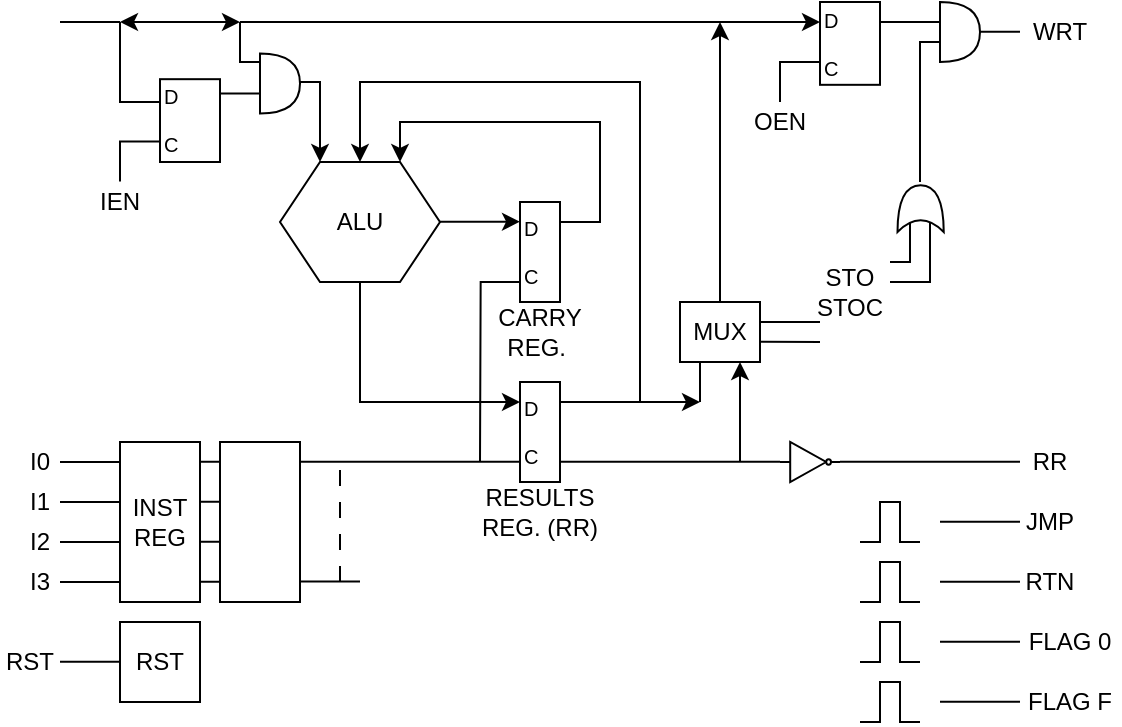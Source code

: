 <mxfile version="24.7.17">
  <diagram name="Page-1" id="_951d7OEIctJn5ykld_Z">
    <mxGraphModel dx="989" dy="582" grid="1" gridSize="10" guides="1" tooltips="1" connect="1" arrows="1" fold="1" page="1" pageScale="1" pageWidth="850" pageHeight="1100" math="0" shadow="0">
      <root>
        <mxCell id="0" />
        <mxCell id="1" parent="0" />
        <mxCell id="iKLxPPUA8jMq7jzH-3Aa-2" value="INST&lt;div&gt;REG&lt;/div&gt;" style="rounded=0;whiteSpace=wrap;html=1;" vertex="1" parent="1">
          <mxGeometry x="190" y="370" width="40" height="80" as="geometry" />
        </mxCell>
        <mxCell id="iKLxPPUA8jMq7jzH-3Aa-3" value="" style="rounded=0;whiteSpace=wrap;html=1;" vertex="1" parent="1">
          <mxGeometry x="240" y="370" width="40" height="80" as="geometry" />
        </mxCell>
        <mxCell id="iKLxPPUA8jMq7jzH-3Aa-4" value="" style="endArrow=none;html=1;rounded=0;" edge="1" parent="1">
          <mxGeometry width="50" height="50" relative="1" as="geometry">
            <mxPoint x="160" y="380" as="sourcePoint" />
            <mxPoint x="190" y="380" as="targetPoint" />
          </mxGeometry>
        </mxCell>
        <mxCell id="iKLxPPUA8jMq7jzH-3Aa-5" value="" style="endArrow=none;html=1;rounded=0;" edge="1" parent="1">
          <mxGeometry width="50" height="50" relative="1" as="geometry">
            <mxPoint x="160" y="400" as="sourcePoint" />
            <mxPoint x="190" y="400" as="targetPoint" />
          </mxGeometry>
        </mxCell>
        <mxCell id="iKLxPPUA8jMq7jzH-3Aa-6" value="" style="endArrow=none;html=1;rounded=0;" edge="1" parent="1">
          <mxGeometry width="50" height="50" relative="1" as="geometry">
            <mxPoint x="160" y="420" as="sourcePoint" />
            <mxPoint x="190" y="420" as="targetPoint" />
          </mxGeometry>
        </mxCell>
        <mxCell id="iKLxPPUA8jMq7jzH-3Aa-7" value="" style="endArrow=none;html=1;rounded=0;" edge="1" parent="1">
          <mxGeometry width="50" height="50" relative="1" as="geometry">
            <mxPoint x="160" y="440" as="sourcePoint" />
            <mxPoint x="190" y="440" as="targetPoint" />
          </mxGeometry>
        </mxCell>
        <mxCell id="iKLxPPUA8jMq7jzH-3Aa-8" value="" style="endArrow=none;html=1;rounded=0;" edge="1" parent="1">
          <mxGeometry width="50" height="50" relative="1" as="geometry">
            <mxPoint x="230" y="379.88" as="sourcePoint" />
            <mxPoint x="240" y="379.88" as="targetPoint" />
          </mxGeometry>
        </mxCell>
        <mxCell id="iKLxPPUA8jMq7jzH-3Aa-9" value="" style="endArrow=none;html=1;rounded=0;" edge="1" parent="1">
          <mxGeometry width="50" height="50" relative="1" as="geometry">
            <mxPoint x="230" y="399.88" as="sourcePoint" />
            <mxPoint x="240" y="399.88" as="targetPoint" />
          </mxGeometry>
        </mxCell>
        <mxCell id="iKLxPPUA8jMq7jzH-3Aa-10" value="" style="endArrow=none;html=1;rounded=0;" edge="1" parent="1">
          <mxGeometry width="50" height="50" relative="1" as="geometry">
            <mxPoint x="230" y="419.88" as="sourcePoint" />
            <mxPoint x="240" y="419.88" as="targetPoint" />
          </mxGeometry>
        </mxCell>
        <mxCell id="iKLxPPUA8jMq7jzH-3Aa-11" value="" style="endArrow=none;html=1;rounded=0;" edge="1" parent="1">
          <mxGeometry width="50" height="50" relative="1" as="geometry">
            <mxPoint x="230" y="439.88" as="sourcePoint" />
            <mxPoint x="240" y="439.88" as="targetPoint" />
          </mxGeometry>
        </mxCell>
        <mxCell id="iKLxPPUA8jMq7jzH-3Aa-12" value="RST" style="rounded=0;whiteSpace=wrap;html=1;" vertex="1" parent="1">
          <mxGeometry x="190" y="460" width="40" height="40" as="geometry" />
        </mxCell>
        <mxCell id="iKLxPPUA8jMq7jzH-3Aa-13" value="" style="endArrow=none;html=1;rounded=0;" edge="1" parent="1">
          <mxGeometry width="50" height="50" relative="1" as="geometry">
            <mxPoint x="160" y="479.83" as="sourcePoint" />
            <mxPoint x="190" y="479.83" as="targetPoint" />
          </mxGeometry>
        </mxCell>
        <mxCell id="iKLxPPUA8jMq7jzH-3Aa-14" value="D&lt;div style=&quot;font-size: 10px;&quot;&gt;&lt;br style=&quot;font-size: 10px;&quot;&gt;&lt;/div&gt;&lt;div style=&quot;font-size: 10px;&quot;&gt;C&lt;/div&gt;" style="rounded=0;whiteSpace=wrap;html=1;fontSize=10;align=left;" vertex="1" parent="1">
          <mxGeometry x="390" y="340" width="20" height="50" as="geometry" />
        </mxCell>
        <mxCell id="iKLxPPUA8jMq7jzH-3Aa-15" value="" style="endArrow=none;html=1;rounded=0;" edge="1" parent="1">
          <mxGeometry width="50" height="50" relative="1" as="geometry">
            <mxPoint x="280" y="379.86" as="sourcePoint" />
            <mxPoint x="390" y="379.86" as="targetPoint" />
          </mxGeometry>
        </mxCell>
        <mxCell id="iKLxPPUA8jMq7jzH-3Aa-18" value="" style="endArrow=none;html=1;rounded=0;" edge="1" parent="1">
          <mxGeometry width="50" height="50" relative="1" as="geometry">
            <mxPoint x="280" y="439.78" as="sourcePoint" />
            <mxPoint x="310" y="439.78" as="targetPoint" />
          </mxGeometry>
        </mxCell>
        <mxCell id="iKLxPPUA8jMq7jzH-3Aa-19" value="" style="endArrow=none;dashed=1;html=1;rounded=0;jumpSize=6;startSize=6;strokeWidth=1;dashPattern=8 8;" edge="1" parent="1">
          <mxGeometry width="50" height="50" relative="1" as="geometry">
            <mxPoint x="300" y="439.95" as="sourcePoint" />
            <mxPoint x="300" y="379.95" as="targetPoint" />
          </mxGeometry>
        </mxCell>
        <mxCell id="iKLxPPUA8jMq7jzH-3Aa-20" value="RESULTS REG. (RR)" style="text;html=1;align=center;verticalAlign=middle;whiteSpace=wrap;rounded=0;" vertex="1" parent="1">
          <mxGeometry x="370" y="390" width="60" height="30" as="geometry" />
        </mxCell>
        <mxCell id="iKLxPPUA8jMq7jzH-3Aa-21" value="D&lt;div style=&quot;font-size: 10px;&quot;&gt;&lt;br style=&quot;font-size: 10px;&quot;&gt;&lt;/div&gt;&lt;div style=&quot;font-size: 10px;&quot;&gt;C&lt;/div&gt;" style="rounded=0;whiteSpace=wrap;html=1;fontSize=10;align=left;" vertex="1" parent="1">
          <mxGeometry x="390" y="250" width="20" height="50" as="geometry" />
        </mxCell>
        <mxCell id="iKLxPPUA8jMq7jzH-3Aa-22" value="CARRY REG.&amp;nbsp;" style="text;html=1;align=center;verticalAlign=middle;whiteSpace=wrap;rounded=0;" vertex="1" parent="1">
          <mxGeometry x="370" y="300" width="60" height="30" as="geometry" />
        </mxCell>
        <mxCell id="iKLxPPUA8jMq7jzH-3Aa-24" value="" style="verticalLabelPosition=bottom;shadow=0;dashed=0;align=center;html=1;verticalAlign=top;shape=mxgraph.electrical.logic_gates.inverter_2" vertex="1" parent="1">
          <mxGeometry x="520" y="370" width="30" height="20" as="geometry" />
        </mxCell>
        <mxCell id="iKLxPPUA8jMq7jzH-3Aa-27" value="ALU" style="shape=hexagon;perimeter=hexagonPerimeter2;whiteSpace=wrap;html=1;fixedSize=1;size=20;" vertex="1" parent="1">
          <mxGeometry x="270" y="230" width="80" height="60" as="geometry" />
        </mxCell>
        <mxCell id="iKLxPPUA8jMq7jzH-3Aa-28" value="" style="endArrow=classic;html=1;rounded=0;" edge="1" parent="1">
          <mxGeometry width="50" height="50" relative="1" as="geometry">
            <mxPoint x="310" y="290" as="sourcePoint" />
            <mxPoint x="390" y="350" as="targetPoint" />
            <Array as="points">
              <mxPoint x="310" y="350" />
            </Array>
          </mxGeometry>
        </mxCell>
        <mxCell id="iKLxPPUA8jMq7jzH-3Aa-29" value="" style="endArrow=classic;html=1;rounded=0;" edge="1" parent="1">
          <mxGeometry width="50" height="50" relative="1" as="geometry">
            <mxPoint x="350" y="259.83" as="sourcePoint" />
            <mxPoint x="390" y="259.83" as="targetPoint" />
          </mxGeometry>
        </mxCell>
        <mxCell id="iKLxPPUA8jMq7jzH-3Aa-30" value="" style="endArrow=none;html=1;rounded=0;" edge="1" parent="1">
          <mxGeometry width="50" height="50" relative="1" as="geometry">
            <mxPoint x="370" y="380" as="sourcePoint" />
            <mxPoint x="390" y="290" as="targetPoint" />
            <Array as="points">
              <mxPoint x="370.33" y="290" />
            </Array>
          </mxGeometry>
        </mxCell>
        <mxCell id="iKLxPPUA8jMq7jzH-3Aa-31" value="" style="endArrow=classic;html=1;rounded=0;" edge="1" parent="1">
          <mxGeometry width="50" height="50" relative="1" as="geometry">
            <mxPoint x="410" y="350" as="sourcePoint" />
            <mxPoint x="310" y="230" as="targetPoint" />
            <Array as="points">
              <mxPoint x="450" y="350" />
              <mxPoint x="450" y="190" />
              <mxPoint x="310" y="190" />
            </Array>
          </mxGeometry>
        </mxCell>
        <mxCell id="iKLxPPUA8jMq7jzH-3Aa-33" value="" style="endArrow=classic;html=1;rounded=0;" edge="1" parent="1">
          <mxGeometry width="50" height="50" relative="1" as="geometry">
            <mxPoint x="410" y="260" as="sourcePoint" />
            <mxPoint x="330" y="230" as="targetPoint" />
            <Array as="points">
              <mxPoint x="430" y="260" />
              <mxPoint x="430" y="210" />
              <mxPoint x="330" y="210" />
            </Array>
          </mxGeometry>
        </mxCell>
        <mxCell id="iKLxPPUA8jMq7jzH-3Aa-34" value="MUX" style="rounded=0;whiteSpace=wrap;html=1;" vertex="1" parent="1">
          <mxGeometry x="470" y="300" width="40" height="30" as="geometry" />
        </mxCell>
        <mxCell id="iKLxPPUA8jMq7jzH-3Aa-35" value="" style="endArrow=classic;html=1;rounded=0;" edge="1" parent="1">
          <mxGeometry width="50" height="50" relative="1" as="geometry">
            <mxPoint x="450" y="350" as="sourcePoint" />
            <mxPoint x="480" y="350" as="targetPoint" />
          </mxGeometry>
        </mxCell>
        <mxCell id="iKLxPPUA8jMq7jzH-3Aa-36" value="" style="endArrow=none;html=1;rounded=0;" edge="1" parent="1">
          <mxGeometry width="50" height="50" relative="1" as="geometry">
            <mxPoint x="480" y="350" as="sourcePoint" />
            <mxPoint x="480" y="330" as="targetPoint" />
          </mxGeometry>
        </mxCell>
        <mxCell id="iKLxPPUA8jMq7jzH-3Aa-37" value="" style="endArrow=classic;html=1;rounded=0;" edge="1" parent="1">
          <mxGeometry width="50" height="50" relative="1" as="geometry">
            <mxPoint x="500" y="380" as="sourcePoint" />
            <mxPoint x="500" y="330" as="targetPoint" />
          </mxGeometry>
        </mxCell>
        <mxCell id="iKLxPPUA8jMq7jzH-3Aa-38" value="" style="endArrow=none;html=1;rounded=0;" edge="1" parent="1">
          <mxGeometry width="50" height="50" relative="1" as="geometry">
            <mxPoint x="410" y="379.86" as="sourcePoint" />
            <mxPoint x="520" y="379.86" as="targetPoint" />
          </mxGeometry>
        </mxCell>
        <mxCell id="iKLxPPUA8jMq7jzH-3Aa-39" value="" style="endArrow=none;html=1;rounded=0;" edge="1" parent="1">
          <mxGeometry width="50" height="50" relative="1" as="geometry">
            <mxPoint x="510" y="310" as="sourcePoint" />
            <mxPoint x="540" y="310" as="targetPoint" />
          </mxGeometry>
        </mxCell>
        <mxCell id="iKLxPPUA8jMq7jzH-3Aa-40" value="" style="endArrow=none;html=1;rounded=0;" edge="1" parent="1">
          <mxGeometry width="50" height="50" relative="1" as="geometry">
            <mxPoint x="510" y="319.86" as="sourcePoint" />
            <mxPoint x="540" y="320" as="targetPoint" />
          </mxGeometry>
        </mxCell>
        <mxCell id="iKLxPPUA8jMq7jzH-3Aa-41" value="STO&lt;div&gt;STOC&lt;/div&gt;" style="text;html=1;align=center;verticalAlign=middle;whiteSpace=wrap;rounded=0;" vertex="1" parent="1">
          <mxGeometry x="525" y="280" width="60" height="30" as="geometry" />
        </mxCell>
        <mxCell id="iKLxPPUA8jMq7jzH-3Aa-42" value="" style="endArrow=none;html=1;rounded=0;" edge="1" parent="1">
          <mxGeometry width="50" height="50" relative="1" as="geometry">
            <mxPoint x="575" y="280" as="sourcePoint" />
            <mxPoint x="585" y="260" as="targetPoint" />
            <Array as="points">
              <mxPoint x="585" y="280" />
            </Array>
          </mxGeometry>
        </mxCell>
        <mxCell id="iKLxPPUA8jMq7jzH-3Aa-43" value="" style="endArrow=none;html=1;rounded=0;" edge="1" parent="1">
          <mxGeometry width="50" height="50" relative="1" as="geometry">
            <mxPoint x="575" y="290" as="sourcePoint" />
            <mxPoint x="595" y="260" as="targetPoint" />
            <Array as="points">
              <mxPoint x="595" y="290" />
            </Array>
          </mxGeometry>
        </mxCell>
        <mxCell id="iKLxPPUA8jMq7jzH-3Aa-44" value="" style="shape=xor;whiteSpace=wrap;html=1;rotation=-90;" vertex="1" parent="1">
          <mxGeometry x="578.59" y="241.73" width="23.44" height="23.12" as="geometry" />
        </mxCell>
        <mxCell id="iKLxPPUA8jMq7jzH-3Aa-47" value="" style="shape=or;whiteSpace=wrap;html=1;" vertex="1" parent="1">
          <mxGeometry x="260" y="175.71" width="20" height="30" as="geometry" />
        </mxCell>
        <mxCell id="iKLxPPUA8jMq7jzH-3Aa-48" value="D&lt;div style=&quot;font-size: 10px;&quot;&gt;&lt;br style=&quot;font-size: 10px;&quot;&gt;&lt;/div&gt;&lt;div style=&quot;font-size: 10px;&quot;&gt;C&lt;/div&gt;" style="rounded=0;whiteSpace=wrap;html=1;fontSize=10;align=left;" vertex="1" parent="1">
          <mxGeometry x="210" y="188.59" width="30" height="41.41" as="geometry" />
        </mxCell>
        <mxCell id="iKLxPPUA8jMq7jzH-3Aa-49" value="" style="endArrow=none;html=1;rounded=0;" edge="1" parent="1">
          <mxGeometry width="50" height="50" relative="1" as="geometry">
            <mxPoint x="240" y="195.71" as="sourcePoint" />
            <mxPoint x="260" y="195.71" as="targetPoint" />
          </mxGeometry>
        </mxCell>
        <mxCell id="iKLxPPUA8jMq7jzH-3Aa-51" value="" style="endArrow=none;html=1;rounded=0;" edge="1" parent="1">
          <mxGeometry width="50" height="50" relative="1" as="geometry">
            <mxPoint x="250" y="160" as="sourcePoint" />
            <mxPoint x="260" y="180" as="targetPoint" />
            <Array as="points">
              <mxPoint x="250" y="180" />
            </Array>
          </mxGeometry>
        </mxCell>
        <mxCell id="iKLxPPUA8jMq7jzH-3Aa-52" value="" style="endArrow=none;html=1;rounded=0;" edge="1" parent="1">
          <mxGeometry width="50" height="50" relative="1" as="geometry">
            <mxPoint x="190" y="160" as="sourcePoint" />
            <mxPoint x="210" y="200" as="targetPoint" />
            <Array as="points">
              <mxPoint x="190" y="200" />
            </Array>
          </mxGeometry>
        </mxCell>
        <mxCell id="iKLxPPUA8jMq7jzH-3Aa-53" value="" style="endArrow=classic;startArrow=classic;html=1;rounded=0;" edge="1" parent="1">
          <mxGeometry width="50" height="50" relative="1" as="geometry">
            <mxPoint x="190" y="160" as="sourcePoint" />
            <mxPoint x="250" y="160" as="targetPoint" />
          </mxGeometry>
        </mxCell>
        <mxCell id="iKLxPPUA8jMq7jzH-3Aa-54" value="" style="endArrow=none;html=1;rounded=0;" edge="1" parent="1">
          <mxGeometry width="50" height="50" relative="1" as="geometry">
            <mxPoint x="190" y="160" as="sourcePoint" />
            <mxPoint x="160" y="160" as="targetPoint" />
          </mxGeometry>
        </mxCell>
        <mxCell id="iKLxPPUA8jMq7jzH-3Aa-55" value="" style="endArrow=none;html=1;rounded=0;" edge="1" parent="1">
          <mxGeometry width="50" height="50" relative="1" as="geometry">
            <mxPoint x="190" y="239.7" as="sourcePoint" />
            <mxPoint x="210" y="219.7" as="targetPoint" />
            <Array as="points">
              <mxPoint x="190" y="219.7" />
            </Array>
          </mxGeometry>
        </mxCell>
        <mxCell id="iKLxPPUA8jMq7jzH-3Aa-56" value="IEN" style="text;html=1;align=center;verticalAlign=middle;whiteSpace=wrap;rounded=0;" vertex="1" parent="1">
          <mxGeometry x="170" y="239.7" width="40" height="20" as="geometry" />
        </mxCell>
        <mxCell id="iKLxPPUA8jMq7jzH-3Aa-57" value="" style="endArrow=classic;html=1;rounded=0;" edge="1" parent="1">
          <mxGeometry width="50" height="50" relative="1" as="geometry">
            <mxPoint x="280" y="190" as="sourcePoint" />
            <mxPoint x="290" y="230" as="targetPoint" />
            <Array as="points">
              <mxPoint x="290" y="190" />
            </Array>
          </mxGeometry>
        </mxCell>
        <mxCell id="iKLxPPUA8jMq7jzH-3Aa-64" value="" style="shape=or;whiteSpace=wrap;html=1;" vertex="1" parent="1">
          <mxGeometry x="600" y="150" width="20" height="30" as="geometry" />
        </mxCell>
        <mxCell id="iKLxPPUA8jMq7jzH-3Aa-65" value="D&lt;div style=&quot;font-size: 10px;&quot;&gt;&lt;br style=&quot;font-size: 10px;&quot;&gt;&lt;/div&gt;&lt;div style=&quot;font-size: 10px;&quot;&gt;C&lt;/div&gt;" style="rounded=0;whiteSpace=wrap;html=1;fontSize=10;align=left;" vertex="1" parent="1">
          <mxGeometry x="540" y="150" width="30" height="41.41" as="geometry" />
        </mxCell>
        <mxCell id="iKLxPPUA8jMq7jzH-3Aa-66" value="" style="endArrow=none;html=1;rounded=0;" edge="1" parent="1">
          <mxGeometry width="50" height="50" relative="1" as="geometry">
            <mxPoint x="570" y="160" as="sourcePoint" />
            <mxPoint x="600" y="160" as="targetPoint" />
          </mxGeometry>
        </mxCell>
        <mxCell id="iKLxPPUA8jMq7jzH-3Aa-71" value="" style="endArrow=none;html=1;rounded=0;" edge="1" parent="1">
          <mxGeometry width="50" height="50" relative="1" as="geometry">
            <mxPoint x="520" y="200.0" as="sourcePoint" />
            <mxPoint x="540" y="180.0" as="targetPoint" />
            <Array as="points">
              <mxPoint x="520" y="180.0" />
            </Array>
          </mxGeometry>
        </mxCell>
        <mxCell id="iKLxPPUA8jMq7jzH-3Aa-72" value="OEN" style="text;html=1;align=center;verticalAlign=middle;whiteSpace=wrap;rounded=0;" vertex="1" parent="1">
          <mxGeometry x="500" y="200" width="40" height="20" as="geometry" />
        </mxCell>
        <mxCell id="iKLxPPUA8jMq7jzH-3Aa-73" value="" style="endArrow=classic;html=1;rounded=0;" edge="1" parent="1">
          <mxGeometry width="50" height="50" relative="1" as="geometry">
            <mxPoint x="250" y="160" as="sourcePoint" />
            <mxPoint x="540" y="160" as="targetPoint" />
          </mxGeometry>
        </mxCell>
        <mxCell id="iKLxPPUA8jMq7jzH-3Aa-74" value="" style="endArrow=classic;html=1;rounded=0;" edge="1" parent="1">
          <mxGeometry width="50" height="50" relative="1" as="geometry">
            <mxPoint x="490" y="300" as="sourcePoint" />
            <mxPoint x="490" y="160" as="targetPoint" />
          </mxGeometry>
        </mxCell>
        <mxCell id="iKLxPPUA8jMq7jzH-3Aa-75" value="" style="endArrow=none;html=1;rounded=0;" edge="1" parent="1">
          <mxGeometry width="50" height="50" relative="1" as="geometry">
            <mxPoint x="590" y="240" as="sourcePoint" />
            <mxPoint x="600" y="170" as="targetPoint" />
            <Array as="points">
              <mxPoint x="590" y="170" />
            </Array>
          </mxGeometry>
        </mxCell>
        <mxCell id="iKLxPPUA8jMq7jzH-3Aa-76" value="" style="endArrow=none;html=1;rounded=0;" edge="1" parent="1">
          <mxGeometry width="50" height="50" relative="1" as="geometry">
            <mxPoint x="620" y="164.92" as="sourcePoint" />
            <mxPoint x="640" y="164.92" as="targetPoint" />
          </mxGeometry>
        </mxCell>
        <mxCell id="iKLxPPUA8jMq7jzH-3Aa-77" value="" style="endArrow=none;html=1;rounded=0;" edge="1" parent="1">
          <mxGeometry width="50" height="50" relative="1" as="geometry">
            <mxPoint x="550" y="379.86" as="sourcePoint" />
            <mxPoint x="640" y="379.86" as="targetPoint" />
          </mxGeometry>
        </mxCell>
        <mxCell id="iKLxPPUA8jMq7jzH-3Aa-78" value="RR" style="text;html=1;align=center;verticalAlign=middle;whiteSpace=wrap;rounded=0;" vertex="1" parent="1">
          <mxGeometry x="640" y="365" width="30" height="30" as="geometry" />
        </mxCell>
        <mxCell id="iKLxPPUA8jMq7jzH-3Aa-79" value="WRT" style="text;html=1;align=center;verticalAlign=middle;whiteSpace=wrap;rounded=0;" vertex="1" parent="1">
          <mxGeometry x="640" y="150" width="40" height="30" as="geometry" />
        </mxCell>
        <mxCell id="iKLxPPUA8jMq7jzH-3Aa-80" value="I0" style="text;html=1;align=center;verticalAlign=middle;whiteSpace=wrap;rounded=0;" vertex="1" parent="1">
          <mxGeometry x="140" y="370" width="20" height="20" as="geometry" />
        </mxCell>
        <mxCell id="iKLxPPUA8jMq7jzH-3Aa-81" value="I1" style="text;html=1;align=center;verticalAlign=middle;whiteSpace=wrap;rounded=0;" vertex="1" parent="1">
          <mxGeometry x="140" y="390" width="20" height="20" as="geometry" />
        </mxCell>
        <mxCell id="iKLxPPUA8jMq7jzH-3Aa-82" value="I2" style="text;html=1;align=center;verticalAlign=middle;whiteSpace=wrap;rounded=0;" vertex="1" parent="1">
          <mxGeometry x="140" y="410" width="20" height="20" as="geometry" />
        </mxCell>
        <mxCell id="iKLxPPUA8jMq7jzH-3Aa-83" value="I3" style="text;html=1;align=center;verticalAlign=middle;whiteSpace=wrap;rounded=0;" vertex="1" parent="1">
          <mxGeometry x="140" y="430" width="20" height="20" as="geometry" />
        </mxCell>
        <mxCell id="iKLxPPUA8jMq7jzH-3Aa-84" value="RST" style="text;html=1;align=center;verticalAlign=middle;whiteSpace=wrap;rounded=0;" vertex="1" parent="1">
          <mxGeometry x="130" y="470" width="30" height="20" as="geometry" />
        </mxCell>
        <mxCell id="iKLxPPUA8jMq7jzH-3Aa-85" value="" style="endArrow=none;html=1;rounded=0;" edge="1" parent="1">
          <mxGeometry width="50" height="50" relative="1" as="geometry">
            <mxPoint x="560" y="420" as="sourcePoint" />
            <mxPoint x="590" y="420" as="targetPoint" />
            <Array as="points">
              <mxPoint x="570" y="420" />
              <mxPoint x="570" y="400" />
              <mxPoint x="580" y="400" />
              <mxPoint x="580" y="420" />
            </Array>
          </mxGeometry>
        </mxCell>
        <mxCell id="iKLxPPUA8jMq7jzH-3Aa-86" value="" style="endArrow=none;html=1;rounded=0;" edge="1" parent="1">
          <mxGeometry width="50" height="50" relative="1" as="geometry">
            <mxPoint x="600" y="409.93" as="sourcePoint" />
            <mxPoint x="640" y="409.93" as="targetPoint" />
          </mxGeometry>
        </mxCell>
        <mxCell id="iKLxPPUA8jMq7jzH-3Aa-87" value="JMP" style="text;html=1;align=center;verticalAlign=middle;whiteSpace=wrap;rounded=0;" vertex="1" parent="1">
          <mxGeometry x="640" y="400" width="30" height="20" as="geometry" />
        </mxCell>
        <mxCell id="iKLxPPUA8jMq7jzH-3Aa-88" value="" style="endArrow=none;html=1;rounded=0;" edge="1" parent="1">
          <mxGeometry width="50" height="50" relative="1" as="geometry">
            <mxPoint x="560" y="450" as="sourcePoint" />
            <mxPoint x="590" y="450" as="targetPoint" />
            <Array as="points">
              <mxPoint x="570" y="450" />
              <mxPoint x="570" y="430" />
              <mxPoint x="580" y="430" />
              <mxPoint x="580" y="450" />
            </Array>
          </mxGeometry>
        </mxCell>
        <mxCell id="iKLxPPUA8jMq7jzH-3Aa-89" value="" style="endArrow=none;html=1;rounded=0;" edge="1" parent="1">
          <mxGeometry width="50" height="50" relative="1" as="geometry">
            <mxPoint x="600" y="439.93" as="sourcePoint" />
            <mxPoint x="640" y="439.93" as="targetPoint" />
          </mxGeometry>
        </mxCell>
        <mxCell id="iKLxPPUA8jMq7jzH-3Aa-90" value="RTN" style="text;html=1;align=center;verticalAlign=middle;whiteSpace=wrap;rounded=0;" vertex="1" parent="1">
          <mxGeometry x="640" y="430" width="30" height="20" as="geometry" />
        </mxCell>
        <mxCell id="iKLxPPUA8jMq7jzH-3Aa-91" value="" style="endArrow=none;html=1;rounded=0;" edge="1" parent="1">
          <mxGeometry width="50" height="50" relative="1" as="geometry">
            <mxPoint x="560" y="480" as="sourcePoint" />
            <mxPoint x="590" y="480" as="targetPoint" />
            <Array as="points">
              <mxPoint x="570" y="480" />
              <mxPoint x="570" y="460" />
              <mxPoint x="580" y="460" />
              <mxPoint x="580" y="480" />
            </Array>
          </mxGeometry>
        </mxCell>
        <mxCell id="iKLxPPUA8jMq7jzH-3Aa-92" value="" style="endArrow=none;html=1;rounded=0;" edge="1" parent="1">
          <mxGeometry width="50" height="50" relative="1" as="geometry">
            <mxPoint x="600" y="469.93" as="sourcePoint" />
            <mxPoint x="640" y="469.93" as="targetPoint" />
          </mxGeometry>
        </mxCell>
        <mxCell id="iKLxPPUA8jMq7jzH-3Aa-93" value="FLAG 0" style="text;html=1;align=center;verticalAlign=middle;whiteSpace=wrap;rounded=0;" vertex="1" parent="1">
          <mxGeometry x="640" y="460" width="50" height="20" as="geometry" />
        </mxCell>
        <mxCell id="iKLxPPUA8jMq7jzH-3Aa-94" value="" style="endArrow=none;html=1;rounded=0;" edge="1" parent="1">
          <mxGeometry width="50" height="50" relative="1" as="geometry">
            <mxPoint x="560" y="510" as="sourcePoint" />
            <mxPoint x="590" y="510" as="targetPoint" />
            <Array as="points">
              <mxPoint x="570" y="510" />
              <mxPoint x="570" y="490" />
              <mxPoint x="580" y="490" />
              <mxPoint x="580" y="510" />
            </Array>
          </mxGeometry>
        </mxCell>
        <mxCell id="iKLxPPUA8jMq7jzH-3Aa-95" value="" style="endArrow=none;html=1;rounded=0;" edge="1" parent="1">
          <mxGeometry width="50" height="50" relative="1" as="geometry">
            <mxPoint x="600" y="499.93" as="sourcePoint" />
            <mxPoint x="640" y="499.93" as="targetPoint" />
          </mxGeometry>
        </mxCell>
        <mxCell id="iKLxPPUA8jMq7jzH-3Aa-96" value="FLAG F" style="text;html=1;align=center;verticalAlign=middle;whiteSpace=wrap;rounded=0;" vertex="1" parent="1">
          <mxGeometry x="640" y="490" width="50" height="20" as="geometry" />
        </mxCell>
      </root>
    </mxGraphModel>
  </diagram>
</mxfile>
